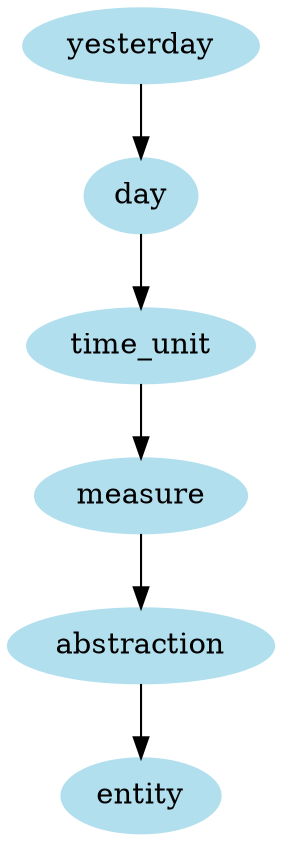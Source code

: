 digraph unix {
	node [color=lightblue2 style=filled]
	size="6,6"
	yesterday -> day
	day -> time_unit
	time_unit -> measure
	measure -> abstraction
	abstraction -> entity
}
